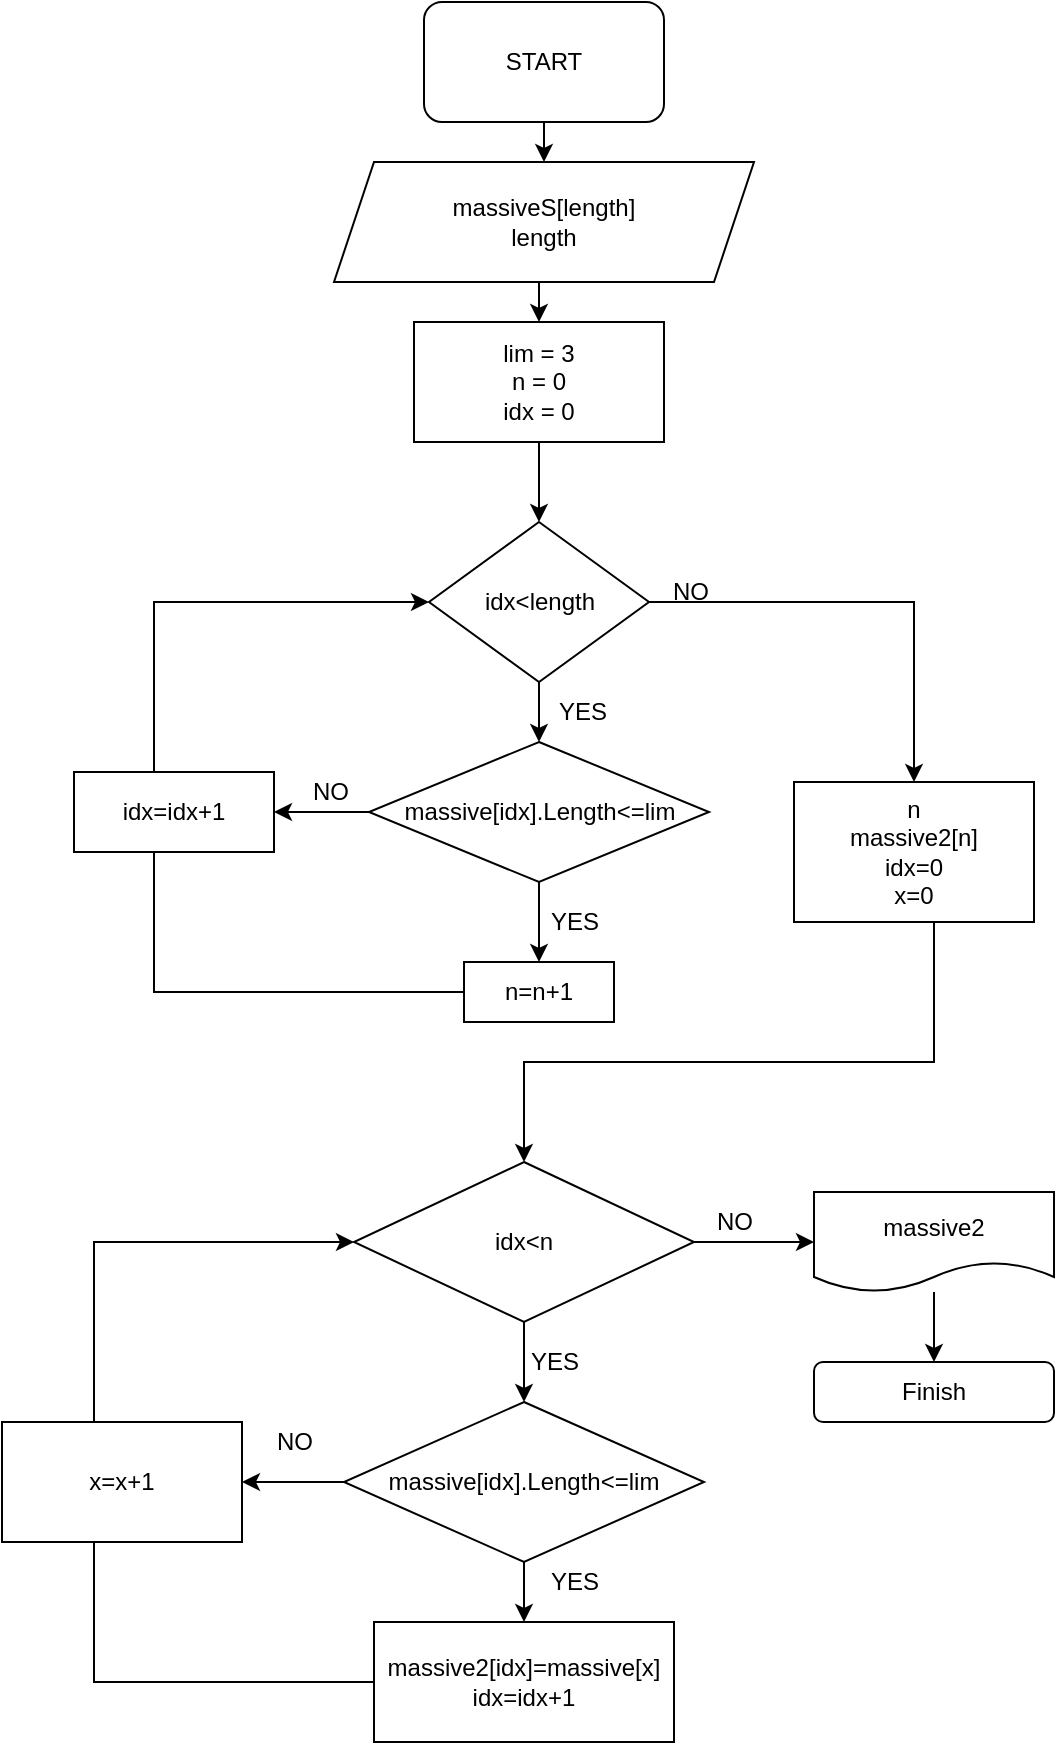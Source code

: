 <mxfile version="20.8.5" type="device"><diagram id="tvNLnXDEJZeiwaAtIqbP" name="Страница 1"><mxGraphModel dx="1386" dy="791" grid="1" gridSize="10" guides="1" tooltips="1" connect="1" arrows="1" fold="1" page="1" pageScale="1" pageWidth="827" pageHeight="1169" math="0" shadow="0"><root><mxCell id="0"/><mxCell id="1" parent="0"/><mxCell id="Neyg-PBzEWEoPHNEair2-26" style="edgeStyle=orthogonalEdgeStyle;rounded=0;orthogonalLoop=1;jettySize=auto;html=1;exitX=0.5;exitY=1;exitDx=0;exitDy=0;entryX=0.5;entryY=0;entryDx=0;entryDy=0;" parent="1" source="Neyg-PBzEWEoPHNEair2-1" target="Neyg-PBzEWEoPHNEair2-3" edge="1"><mxGeometry relative="1" as="geometry"/></mxCell><mxCell id="Neyg-PBzEWEoPHNEair2-1" value="START" style="rounded=1;whiteSpace=wrap;html=1;" parent="1" vertex="1"><mxGeometry x="335" y="20" width="120" height="60" as="geometry"/></mxCell><mxCell id="Neyg-PBzEWEoPHNEair2-22" style="edgeStyle=orthogonalEdgeStyle;rounded=0;orthogonalLoop=1;jettySize=auto;html=1;exitX=0.5;exitY=1;exitDx=0;exitDy=0;entryX=0.5;entryY=0;entryDx=0;entryDy=0;" parent="1" source="Neyg-PBzEWEoPHNEair2-3" target="Neyg-PBzEWEoPHNEair2-4" edge="1"><mxGeometry relative="1" as="geometry"/></mxCell><mxCell id="Neyg-PBzEWEoPHNEair2-3" value="massiveS[length]&lt;br&gt;length" style="shape=parallelogram;perimeter=parallelogramPerimeter;whiteSpace=wrap;html=1;fixedSize=1;" parent="1" vertex="1"><mxGeometry x="290" y="100" width="210" height="60" as="geometry"/></mxCell><mxCell id="memsKyTbqgyeX4sdRbiB-5" value="" style="edgeStyle=orthogonalEdgeStyle;rounded=0;orthogonalLoop=1;jettySize=auto;html=1;" edge="1" parent="1" source="Neyg-PBzEWEoPHNEair2-4"><mxGeometry relative="1" as="geometry"><mxPoint x="392.5" y="280" as="targetPoint"/></mxGeometry></mxCell><mxCell id="Neyg-PBzEWEoPHNEair2-4" value="lim = 3&lt;br&gt;n = 0&lt;br&gt;idx = 0" style="rounded=0;whiteSpace=wrap;html=1;" parent="1" vertex="1"><mxGeometry x="330" y="180" width="125" height="60" as="geometry"/></mxCell><mxCell id="memsKyTbqgyeX4sdRbiB-13" value="" style="edgeStyle=orthogonalEdgeStyle;rounded=0;orthogonalLoop=1;jettySize=auto;html=1;" edge="1" parent="1" source="memsKyTbqgyeX4sdRbiB-9" target="memsKyTbqgyeX4sdRbiB-11"><mxGeometry relative="1" as="geometry"/></mxCell><mxCell id="memsKyTbqgyeX4sdRbiB-24" value="" style="edgeStyle=orthogonalEdgeStyle;rounded=0;orthogonalLoop=1;jettySize=auto;html=1;" edge="1" parent="1" source="memsKyTbqgyeX4sdRbiB-9" target="memsKyTbqgyeX4sdRbiB-23"><mxGeometry relative="1" as="geometry"/></mxCell><mxCell id="memsKyTbqgyeX4sdRbiB-9" value="idx&amp;lt;length" style="rhombus;whiteSpace=wrap;html=1;" vertex="1" parent="1"><mxGeometry x="337.5" y="280" width="110" height="80" as="geometry"/></mxCell><mxCell id="memsKyTbqgyeX4sdRbiB-16" value="" style="edgeStyle=orthogonalEdgeStyle;rounded=0;orthogonalLoop=1;jettySize=auto;html=1;" edge="1" parent="1" source="memsKyTbqgyeX4sdRbiB-11" target="memsKyTbqgyeX4sdRbiB-15"><mxGeometry relative="1" as="geometry"/></mxCell><mxCell id="memsKyTbqgyeX4sdRbiB-19" value="" style="edgeStyle=orthogonalEdgeStyle;rounded=0;orthogonalLoop=1;jettySize=auto;html=1;" edge="1" parent="1" source="memsKyTbqgyeX4sdRbiB-11" target="memsKyTbqgyeX4sdRbiB-14"><mxGeometry relative="1" as="geometry"/></mxCell><mxCell id="memsKyTbqgyeX4sdRbiB-11" value="massive[idx].Length&amp;lt;=lim" style="rhombus;whiteSpace=wrap;html=1;" vertex="1" parent="1"><mxGeometry x="307.5" y="390" width="170" height="70" as="geometry"/></mxCell><mxCell id="memsKyTbqgyeX4sdRbiB-17" style="edgeStyle=orthogonalEdgeStyle;rounded=0;orthogonalLoop=1;jettySize=auto;html=1;entryX=0;entryY=0.5;entryDx=0;entryDy=0;startArrow=none;" edge="1" parent="1" source="memsKyTbqgyeX4sdRbiB-14" target="memsKyTbqgyeX4sdRbiB-9"><mxGeometry relative="1" as="geometry"><Array as="points"><mxPoint x="200" y="320"/></Array></mxGeometry></mxCell><mxCell id="memsKyTbqgyeX4sdRbiB-15" value="n=n+1" style="rounded=0;whiteSpace=wrap;html=1;" vertex="1" parent="1"><mxGeometry x="355" y="500" width="75" height="30" as="geometry"/></mxCell><mxCell id="memsKyTbqgyeX4sdRbiB-18" value="" style="edgeStyle=orthogonalEdgeStyle;rounded=0;orthogonalLoop=1;jettySize=auto;html=1;entryX=0;entryY=0.5;entryDx=0;entryDy=0;endArrow=none;" edge="1" parent="1" source="memsKyTbqgyeX4sdRbiB-15" target="memsKyTbqgyeX4sdRbiB-14"><mxGeometry relative="1" as="geometry"><mxPoint x="355" y="515" as="sourcePoint"/><mxPoint x="337.5" y="320" as="targetPoint"/><Array as="points"><mxPoint x="200" y="515"/></Array></mxGeometry></mxCell><mxCell id="memsKyTbqgyeX4sdRbiB-14" value="idx=idx+1" style="rounded=0;whiteSpace=wrap;html=1;" vertex="1" parent="1"><mxGeometry x="160" y="405" width="100" height="40" as="geometry"/></mxCell><mxCell id="memsKyTbqgyeX4sdRbiB-20" value="YES" style="text;html=1;align=center;verticalAlign=middle;resizable=0;points=[];autosize=1;strokeColor=none;fillColor=none;" vertex="1" parent="1"><mxGeometry x="389" y="360" width="50" height="30" as="geometry"/></mxCell><mxCell id="memsKyTbqgyeX4sdRbiB-21" value="YES" style="text;html=1;align=center;verticalAlign=middle;resizable=0;points=[];autosize=1;strokeColor=none;fillColor=none;" vertex="1" parent="1"><mxGeometry x="385" y="465" width="50" height="30" as="geometry"/></mxCell><mxCell id="memsKyTbqgyeX4sdRbiB-22" value="NO" style="text;html=1;align=center;verticalAlign=middle;resizable=0;points=[];autosize=1;strokeColor=none;fillColor=none;" vertex="1" parent="1"><mxGeometry x="267.5" y="400" width="40" height="30" as="geometry"/></mxCell><mxCell id="memsKyTbqgyeX4sdRbiB-28" style="edgeStyle=orthogonalEdgeStyle;rounded=0;orthogonalLoop=1;jettySize=auto;html=1;entryX=0.5;entryY=0;entryDx=0;entryDy=0;" edge="1" parent="1" source="memsKyTbqgyeX4sdRbiB-23" target="memsKyTbqgyeX4sdRbiB-27"><mxGeometry relative="1" as="geometry"><Array as="points"><mxPoint x="590" y="550"/><mxPoint x="385" y="550"/></Array></mxGeometry></mxCell><mxCell id="memsKyTbqgyeX4sdRbiB-23" value="n&lt;br&gt;massive2[n]&lt;br&gt;idx=0&lt;br style=&quot;border-color: var(--border-color);&quot;&gt;x=0" style="rounded=0;whiteSpace=wrap;html=1;" vertex="1" parent="1"><mxGeometry x="520" y="410" width="120" height="70" as="geometry"/></mxCell><mxCell id="memsKyTbqgyeX4sdRbiB-25" value="NO" style="text;html=1;align=center;verticalAlign=middle;resizable=0;points=[];autosize=1;strokeColor=none;fillColor=none;" vertex="1" parent="1"><mxGeometry x="447.5" y="300" width="40" height="30" as="geometry"/></mxCell><mxCell id="memsKyTbqgyeX4sdRbiB-30" value="" style="edgeStyle=orthogonalEdgeStyle;rounded=0;orthogonalLoop=1;jettySize=auto;html=1;" edge="1" parent="1" source="memsKyTbqgyeX4sdRbiB-27" target="memsKyTbqgyeX4sdRbiB-29"><mxGeometry relative="1" as="geometry"/></mxCell><mxCell id="memsKyTbqgyeX4sdRbiB-39" value="" style="edgeStyle=orthogonalEdgeStyle;rounded=0;orthogonalLoop=1;jettySize=auto;html=1;" edge="1" parent="1" source="memsKyTbqgyeX4sdRbiB-27" target="memsKyTbqgyeX4sdRbiB-33"><mxGeometry relative="1" as="geometry"/></mxCell><mxCell id="memsKyTbqgyeX4sdRbiB-27" value="idx&amp;lt;n" style="rhombus;whiteSpace=wrap;html=1;" vertex="1" parent="1"><mxGeometry x="300" y="600" width="170" height="80" as="geometry"/></mxCell><mxCell id="memsKyTbqgyeX4sdRbiB-35" value="" style="edgeStyle=orthogonalEdgeStyle;rounded=0;orthogonalLoop=1;jettySize=auto;html=1;" edge="1" parent="1" source="memsKyTbqgyeX4sdRbiB-29" target="memsKyTbqgyeX4sdRbiB-31"><mxGeometry relative="1" as="geometry"/></mxCell><mxCell id="memsKyTbqgyeX4sdRbiB-38" value="" style="edgeStyle=orthogonalEdgeStyle;rounded=0;orthogonalLoop=1;jettySize=auto;html=1;" edge="1" parent="1" source="memsKyTbqgyeX4sdRbiB-29" target="memsKyTbqgyeX4sdRbiB-32"><mxGeometry relative="1" as="geometry"/></mxCell><mxCell id="memsKyTbqgyeX4sdRbiB-29" value="massive[idx].Length&amp;lt;=lim" style="rhombus;whiteSpace=wrap;html=1;" vertex="1" parent="1"><mxGeometry x="295" y="720" width="180" height="80" as="geometry"/></mxCell><mxCell id="memsKyTbqgyeX4sdRbiB-36" style="edgeStyle=orthogonalEdgeStyle;rounded=0;orthogonalLoop=1;jettySize=auto;html=1;entryX=0;entryY=0.5;entryDx=0;entryDy=0;" edge="1" parent="1" source="memsKyTbqgyeX4sdRbiB-31" target="memsKyTbqgyeX4sdRbiB-27"><mxGeometry relative="1" as="geometry"><Array as="points"><mxPoint x="170" y="860"/><mxPoint x="170" y="640"/></Array></mxGeometry></mxCell><mxCell id="memsKyTbqgyeX4sdRbiB-31" value="massive2[idx]=massive[x]&lt;br&gt;idx=idx+1" style="rounded=0;whiteSpace=wrap;html=1;" vertex="1" parent="1"><mxGeometry x="310" y="830" width="150" height="60" as="geometry"/></mxCell><mxCell id="memsKyTbqgyeX4sdRbiB-32" value="x=x+1" style="rounded=0;whiteSpace=wrap;html=1;" vertex="1" parent="1"><mxGeometry x="124" y="730" width="120" height="60" as="geometry"/></mxCell><mxCell id="memsKyTbqgyeX4sdRbiB-40" value="" style="edgeStyle=orthogonalEdgeStyle;rounded=0;orthogonalLoop=1;jettySize=auto;html=1;" edge="1" parent="1" source="memsKyTbqgyeX4sdRbiB-33" target="memsKyTbqgyeX4sdRbiB-34"><mxGeometry relative="1" as="geometry"/></mxCell><mxCell id="memsKyTbqgyeX4sdRbiB-33" value="massive2" style="shape=document;whiteSpace=wrap;html=1;boundedLbl=1;" vertex="1" parent="1"><mxGeometry x="530" y="615" width="120" height="50" as="geometry"/></mxCell><mxCell id="memsKyTbqgyeX4sdRbiB-34" value="Finish" style="rounded=1;whiteSpace=wrap;html=1;" vertex="1" parent="1"><mxGeometry x="530" y="700" width="120" height="30" as="geometry"/></mxCell><mxCell id="memsKyTbqgyeX4sdRbiB-41" value="NO" style="text;html=1;align=center;verticalAlign=middle;resizable=0;points=[];autosize=1;strokeColor=none;fillColor=none;" vertex="1" parent="1"><mxGeometry x="470" y="615" width="40" height="30" as="geometry"/></mxCell><mxCell id="memsKyTbqgyeX4sdRbiB-42" value="YES" style="text;html=1;align=center;verticalAlign=middle;resizable=0;points=[];autosize=1;strokeColor=none;fillColor=none;" vertex="1" parent="1"><mxGeometry x="375" y="685" width="50" height="30" as="geometry"/></mxCell><mxCell id="memsKyTbqgyeX4sdRbiB-43" value="YES" style="text;html=1;align=center;verticalAlign=middle;resizable=0;points=[];autosize=1;strokeColor=none;fillColor=none;" vertex="1" parent="1"><mxGeometry x="385" y="795" width="50" height="30" as="geometry"/></mxCell><mxCell id="memsKyTbqgyeX4sdRbiB-44" value="NO" style="text;html=1;align=center;verticalAlign=middle;resizable=0;points=[];autosize=1;strokeColor=none;fillColor=none;" vertex="1" parent="1"><mxGeometry x="250" y="725" width="40" height="30" as="geometry"/></mxCell></root></mxGraphModel></diagram></mxfile>